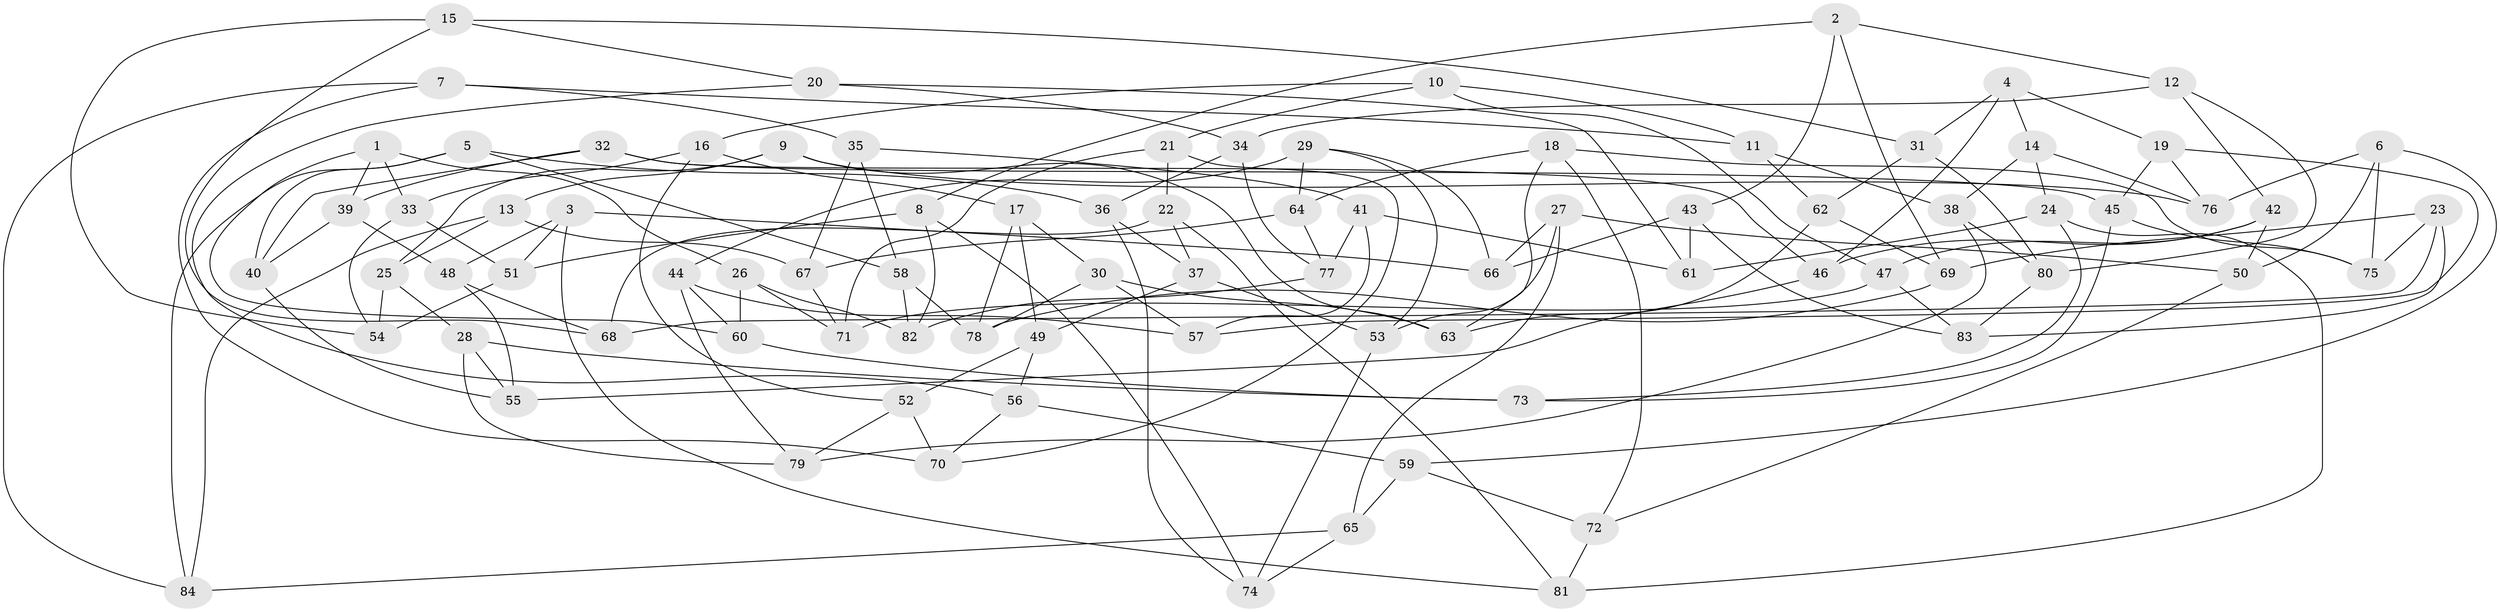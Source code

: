 // Generated by graph-tools (version 1.1) at 2025/58/03/09/25 04:58:52]
// undirected, 84 vertices, 168 edges
graph export_dot {
graph [start="1"]
  node [color=gray90,style=filled];
  1;
  2;
  3;
  4;
  5;
  6;
  7;
  8;
  9;
  10;
  11;
  12;
  13;
  14;
  15;
  16;
  17;
  18;
  19;
  20;
  21;
  22;
  23;
  24;
  25;
  26;
  27;
  28;
  29;
  30;
  31;
  32;
  33;
  34;
  35;
  36;
  37;
  38;
  39;
  40;
  41;
  42;
  43;
  44;
  45;
  46;
  47;
  48;
  49;
  50;
  51;
  52;
  53;
  54;
  55;
  56;
  57;
  58;
  59;
  60;
  61;
  62;
  63;
  64;
  65;
  66;
  67;
  68;
  69;
  70;
  71;
  72;
  73;
  74;
  75;
  76;
  77;
  78;
  79;
  80;
  81;
  82;
  83;
  84;
  1 -- 26;
  1 -- 39;
  1 -- 60;
  1 -- 33;
  2 -- 12;
  2 -- 43;
  2 -- 8;
  2 -- 69;
  3 -- 66;
  3 -- 51;
  3 -- 48;
  3 -- 81;
  4 -- 19;
  4 -- 46;
  4 -- 31;
  4 -- 14;
  5 -- 84;
  5 -- 36;
  5 -- 58;
  5 -- 40;
  6 -- 50;
  6 -- 59;
  6 -- 76;
  6 -- 75;
  7 -- 70;
  7 -- 84;
  7 -- 11;
  7 -- 35;
  8 -- 82;
  8 -- 51;
  8 -- 74;
  9 -- 25;
  9 -- 13;
  9 -- 63;
  9 -- 76;
  10 -- 16;
  10 -- 21;
  10 -- 47;
  10 -- 11;
  11 -- 38;
  11 -- 62;
  12 -- 42;
  12 -- 34;
  12 -- 80;
  13 -- 84;
  13 -- 25;
  13 -- 67;
  14 -- 24;
  14 -- 76;
  14 -- 38;
  15 -- 31;
  15 -- 20;
  15 -- 54;
  15 -- 68;
  16 -- 33;
  16 -- 17;
  16 -- 52;
  17 -- 30;
  17 -- 78;
  17 -- 49;
  18 -- 63;
  18 -- 75;
  18 -- 64;
  18 -- 72;
  19 -- 76;
  19 -- 57;
  19 -- 45;
  20 -- 56;
  20 -- 34;
  20 -- 61;
  21 -- 70;
  21 -- 71;
  21 -- 22;
  22 -- 81;
  22 -- 37;
  22 -- 68;
  23 -- 83;
  23 -- 68;
  23 -- 69;
  23 -- 75;
  24 -- 61;
  24 -- 81;
  24 -- 73;
  25 -- 28;
  25 -- 54;
  26 -- 71;
  26 -- 60;
  26 -- 82;
  27 -- 50;
  27 -- 53;
  27 -- 65;
  27 -- 66;
  28 -- 79;
  28 -- 73;
  28 -- 55;
  29 -- 66;
  29 -- 53;
  29 -- 44;
  29 -- 64;
  30 -- 78;
  30 -- 57;
  30 -- 63;
  31 -- 80;
  31 -- 62;
  32 -- 45;
  32 -- 46;
  32 -- 40;
  32 -- 39;
  33 -- 51;
  33 -- 54;
  34 -- 36;
  34 -- 77;
  35 -- 67;
  35 -- 58;
  35 -- 41;
  36 -- 37;
  36 -- 74;
  37 -- 49;
  37 -- 53;
  38 -- 80;
  38 -- 79;
  39 -- 40;
  39 -- 48;
  40 -- 55;
  41 -- 77;
  41 -- 57;
  41 -- 61;
  42 -- 46;
  42 -- 47;
  42 -- 50;
  43 -- 66;
  43 -- 61;
  43 -- 83;
  44 -- 60;
  44 -- 57;
  44 -- 79;
  45 -- 73;
  45 -- 75;
  46 -- 55;
  47 -- 71;
  47 -- 83;
  48 -- 68;
  48 -- 55;
  49 -- 56;
  49 -- 52;
  50 -- 72;
  51 -- 54;
  52 -- 79;
  52 -- 70;
  53 -- 74;
  56 -- 59;
  56 -- 70;
  58 -- 82;
  58 -- 78;
  59 -- 65;
  59 -- 72;
  60 -- 73;
  62 -- 63;
  62 -- 69;
  64 -- 77;
  64 -- 67;
  65 -- 74;
  65 -- 84;
  67 -- 71;
  69 -- 78;
  72 -- 81;
  77 -- 82;
  80 -- 83;
}
